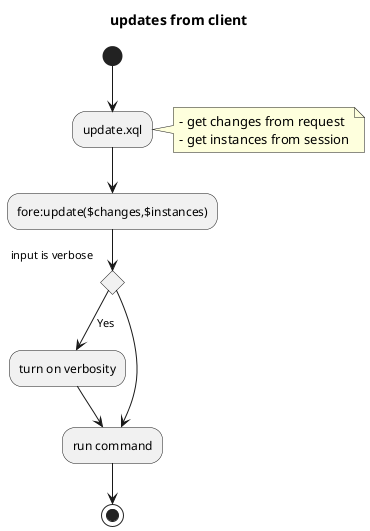 @startuml
Title: updates from client

(*)  --> "update.xql"
note right
- get changes from request
- get instances from session
end note

--> "fore:update($changes,$instances)"



If "input is verbose" then
--> [Yes] "turn on verbosity"
--> "run command"
else
--> "run command"
Endif
-->(*)
@enduml